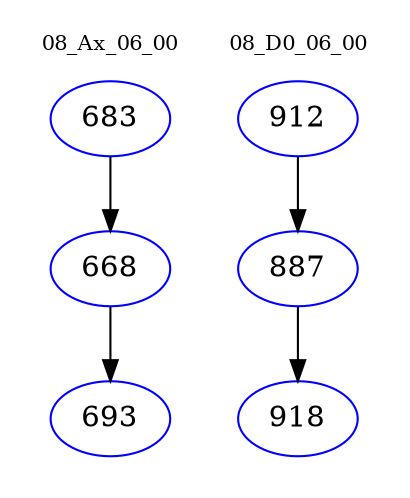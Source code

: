 digraph{
subgraph cluster_0 {
color = white
label = "08_Ax_06_00";
fontsize=10;
T0_683 [label="683", color="blue"]
T0_683 -> T0_668 [color="black"]
T0_668 [label="668", color="blue"]
T0_668 -> T0_693 [color="black"]
T0_693 [label="693", color="blue"]
}
subgraph cluster_1 {
color = white
label = "08_D0_06_00";
fontsize=10;
T1_912 [label="912", color="blue"]
T1_912 -> T1_887 [color="black"]
T1_887 [label="887", color="blue"]
T1_887 -> T1_918 [color="black"]
T1_918 [label="918", color="blue"]
}
}
